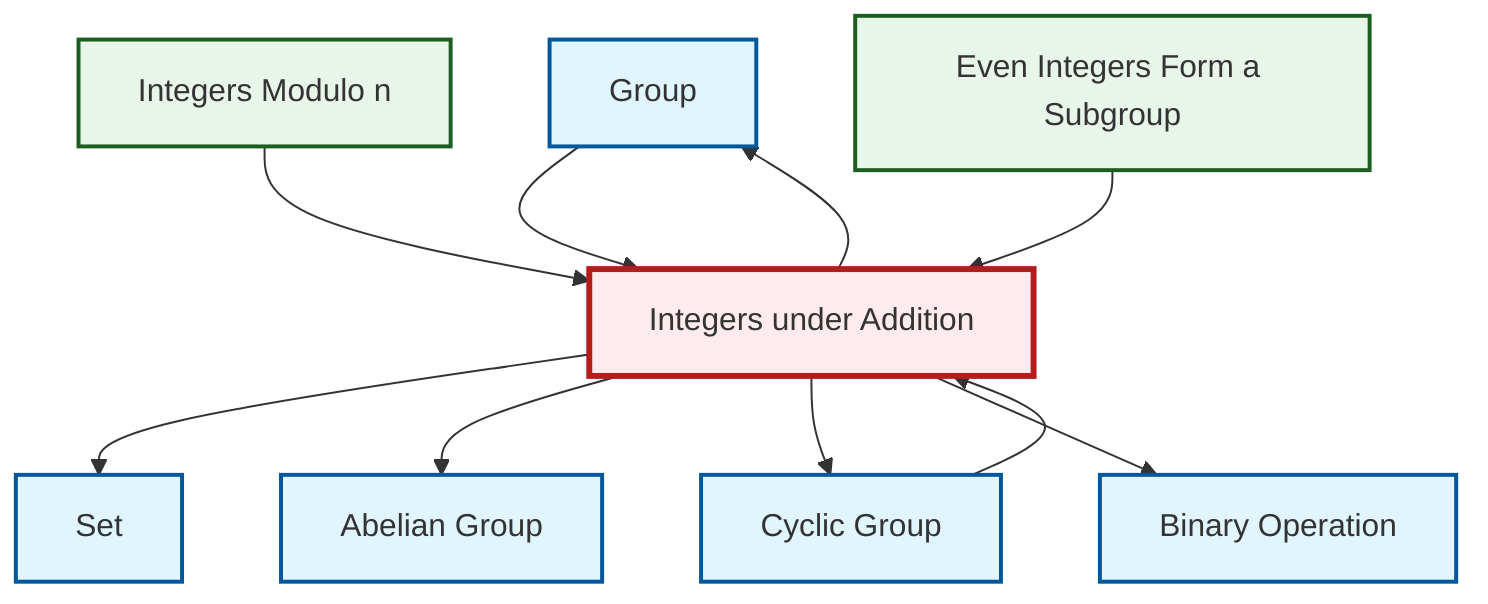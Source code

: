 graph TD
    classDef definition fill:#e1f5fe,stroke:#01579b,stroke-width:2px
    classDef theorem fill:#f3e5f5,stroke:#4a148c,stroke-width:2px
    classDef axiom fill:#fff3e0,stroke:#e65100,stroke-width:2px
    classDef example fill:#e8f5e9,stroke:#1b5e20,stroke-width:2px
    classDef current fill:#ffebee,stroke:#b71c1c,stroke-width:3px
    def-group["Group"]:::definition
    ex-quotient-integers-mod-n["Integers Modulo n"]:::example
    ex-even-integers-subgroup["Even Integers Form a Subgroup"]:::example
    def-abelian-group["Abelian Group"]:::definition
    def-cyclic-group["Cyclic Group"]:::definition
    def-binary-operation["Binary Operation"]:::definition
    ex-integers-addition["Integers under Addition"]:::example
    def-set["Set"]:::definition
    ex-integers-addition --> def-group
    def-group --> ex-integers-addition
    ex-integers-addition --> def-set
    ex-quotient-integers-mod-n --> ex-integers-addition
    ex-even-integers-subgroup --> ex-integers-addition
    def-cyclic-group --> ex-integers-addition
    ex-integers-addition --> def-abelian-group
    ex-integers-addition --> def-cyclic-group
    ex-integers-addition --> def-binary-operation
    class ex-integers-addition current